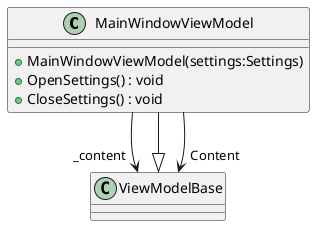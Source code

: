 @startuml
class MainWindowViewModel {
    + MainWindowViewModel(settings:Settings)
    + OpenSettings() : void
    + CloseSettings() : void
}
ViewModelBase <|-- MainWindowViewModel
MainWindowViewModel --> "_content" ViewModelBase
MainWindowViewModel --> "Content" ViewModelBase
@enduml
